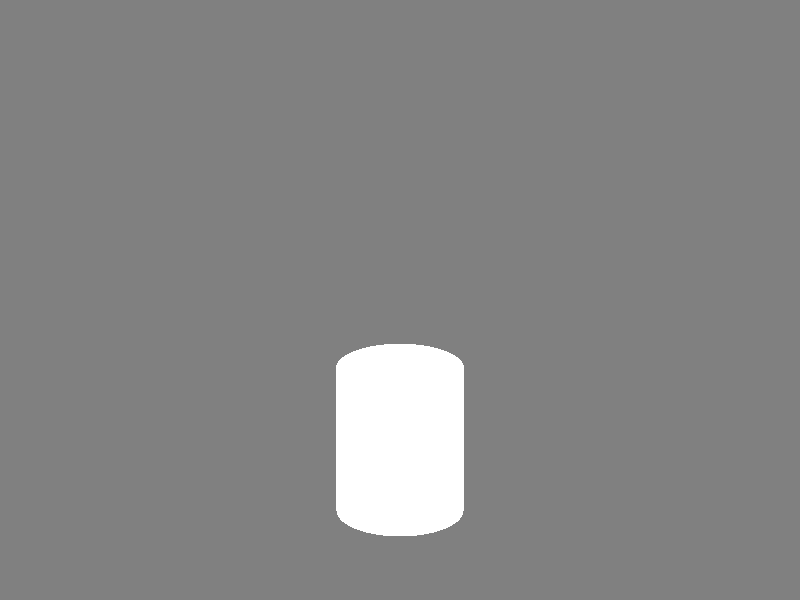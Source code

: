 #version 2.5
#include "colors.inc"

background { color Gray50 }



camera{
    location <0, 20, -50>
    //up <0, 0.15, 0>      
    //right <1.0, 0, 0>
    look_at < 0, 0, 0>
    angle 9.2
}


light_source {
  <20,10,7>             // light's position (translated below)
  color White           // light's color
  area_light
  <3, 0, 0> <0, 0, 3>   // lights spread out across this distance (x * z)   
  12, 12                  // total number of lights in grid (4x*4z = 16 lights)
                      
  }
  

//box{
//    <-3, -1.0,  -3>,
//    < 3, -0.5, 3>
//    pigment {
//             checker
//             color <2.3,2.3,2.3>
//             color <2.3,2.3,2.3> * 0.265
//             scale <1, 1, 1>
//            } 
//    rotate y* -45    
    
//    }

cylinder {
           < 0, 0, 0>
           < 0, 1.7, 0 > 
           0.7
           pigment { rgb <1.0, 1.0, 1.0> } 
           translate <0, -2.5, 0> 
           
         }   
         
        
        